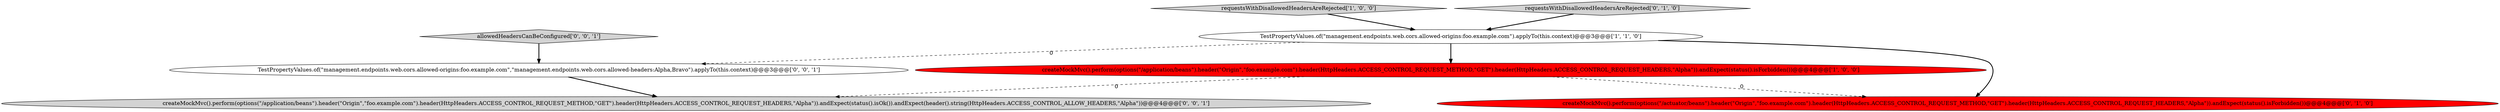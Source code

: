 digraph {
1 [style = filled, label = "requestsWithDisallowedHeadersAreRejected['1', '0', '0']", fillcolor = lightgray, shape = diamond image = "AAA0AAABBB1BBB"];
0 [style = filled, label = "TestPropertyValues.of(\"management.endpoints.web.cors.allowed-origins:foo.example.com\").applyTo(this.context)@@@3@@@['1', '1', '0']", fillcolor = white, shape = ellipse image = "AAA0AAABBB1BBB"];
4 [style = filled, label = "requestsWithDisallowedHeadersAreRejected['0', '1', '0']", fillcolor = lightgray, shape = diamond image = "AAA0AAABBB2BBB"];
2 [style = filled, label = "createMockMvc().perform(options(\"/application/beans\").header(\"Origin\",\"foo.example.com\").header(HttpHeaders.ACCESS_CONTROL_REQUEST_METHOD,\"GET\").header(HttpHeaders.ACCESS_CONTROL_REQUEST_HEADERS,\"Alpha\")).andExpect(status().isForbidden())@@@4@@@['1', '0', '0']", fillcolor = red, shape = ellipse image = "AAA1AAABBB1BBB"];
5 [style = filled, label = "TestPropertyValues.of(\"management.endpoints.web.cors.allowed-origins:foo.example.com\",\"management.endpoints.web.cors.allowed-headers:Alpha,Bravo\").applyTo(this.context)@@@3@@@['0', '0', '1']", fillcolor = white, shape = ellipse image = "AAA0AAABBB3BBB"];
7 [style = filled, label = "allowedHeadersCanBeConfigured['0', '0', '1']", fillcolor = lightgray, shape = diamond image = "AAA0AAABBB3BBB"];
6 [style = filled, label = "createMockMvc().perform(options(\"/application/beans\").header(\"Origin\",\"foo.example.com\").header(HttpHeaders.ACCESS_CONTROL_REQUEST_METHOD,\"GET\").header(HttpHeaders.ACCESS_CONTROL_REQUEST_HEADERS,\"Alpha\")).andExpect(status().isOk()).andExpect(header().string(HttpHeaders.ACCESS_CONTROL_ALLOW_HEADERS,\"Alpha\"))@@@4@@@['0', '0', '1']", fillcolor = lightgray, shape = ellipse image = "AAA0AAABBB3BBB"];
3 [style = filled, label = "createMockMvc().perform(options(\"/actuator/beans\").header(\"Origin\",\"foo.example.com\").header(HttpHeaders.ACCESS_CONTROL_REQUEST_METHOD,\"GET\").header(HttpHeaders.ACCESS_CONTROL_REQUEST_HEADERS,\"Alpha\")).andExpect(status().isForbidden())@@@4@@@['0', '1', '0']", fillcolor = red, shape = ellipse image = "AAA1AAABBB2BBB"];
0->3 [style = bold, label=""];
7->5 [style = bold, label=""];
1->0 [style = bold, label=""];
5->6 [style = bold, label=""];
2->3 [style = dashed, label="0"];
0->5 [style = dashed, label="0"];
4->0 [style = bold, label=""];
0->2 [style = bold, label=""];
2->6 [style = dashed, label="0"];
}
